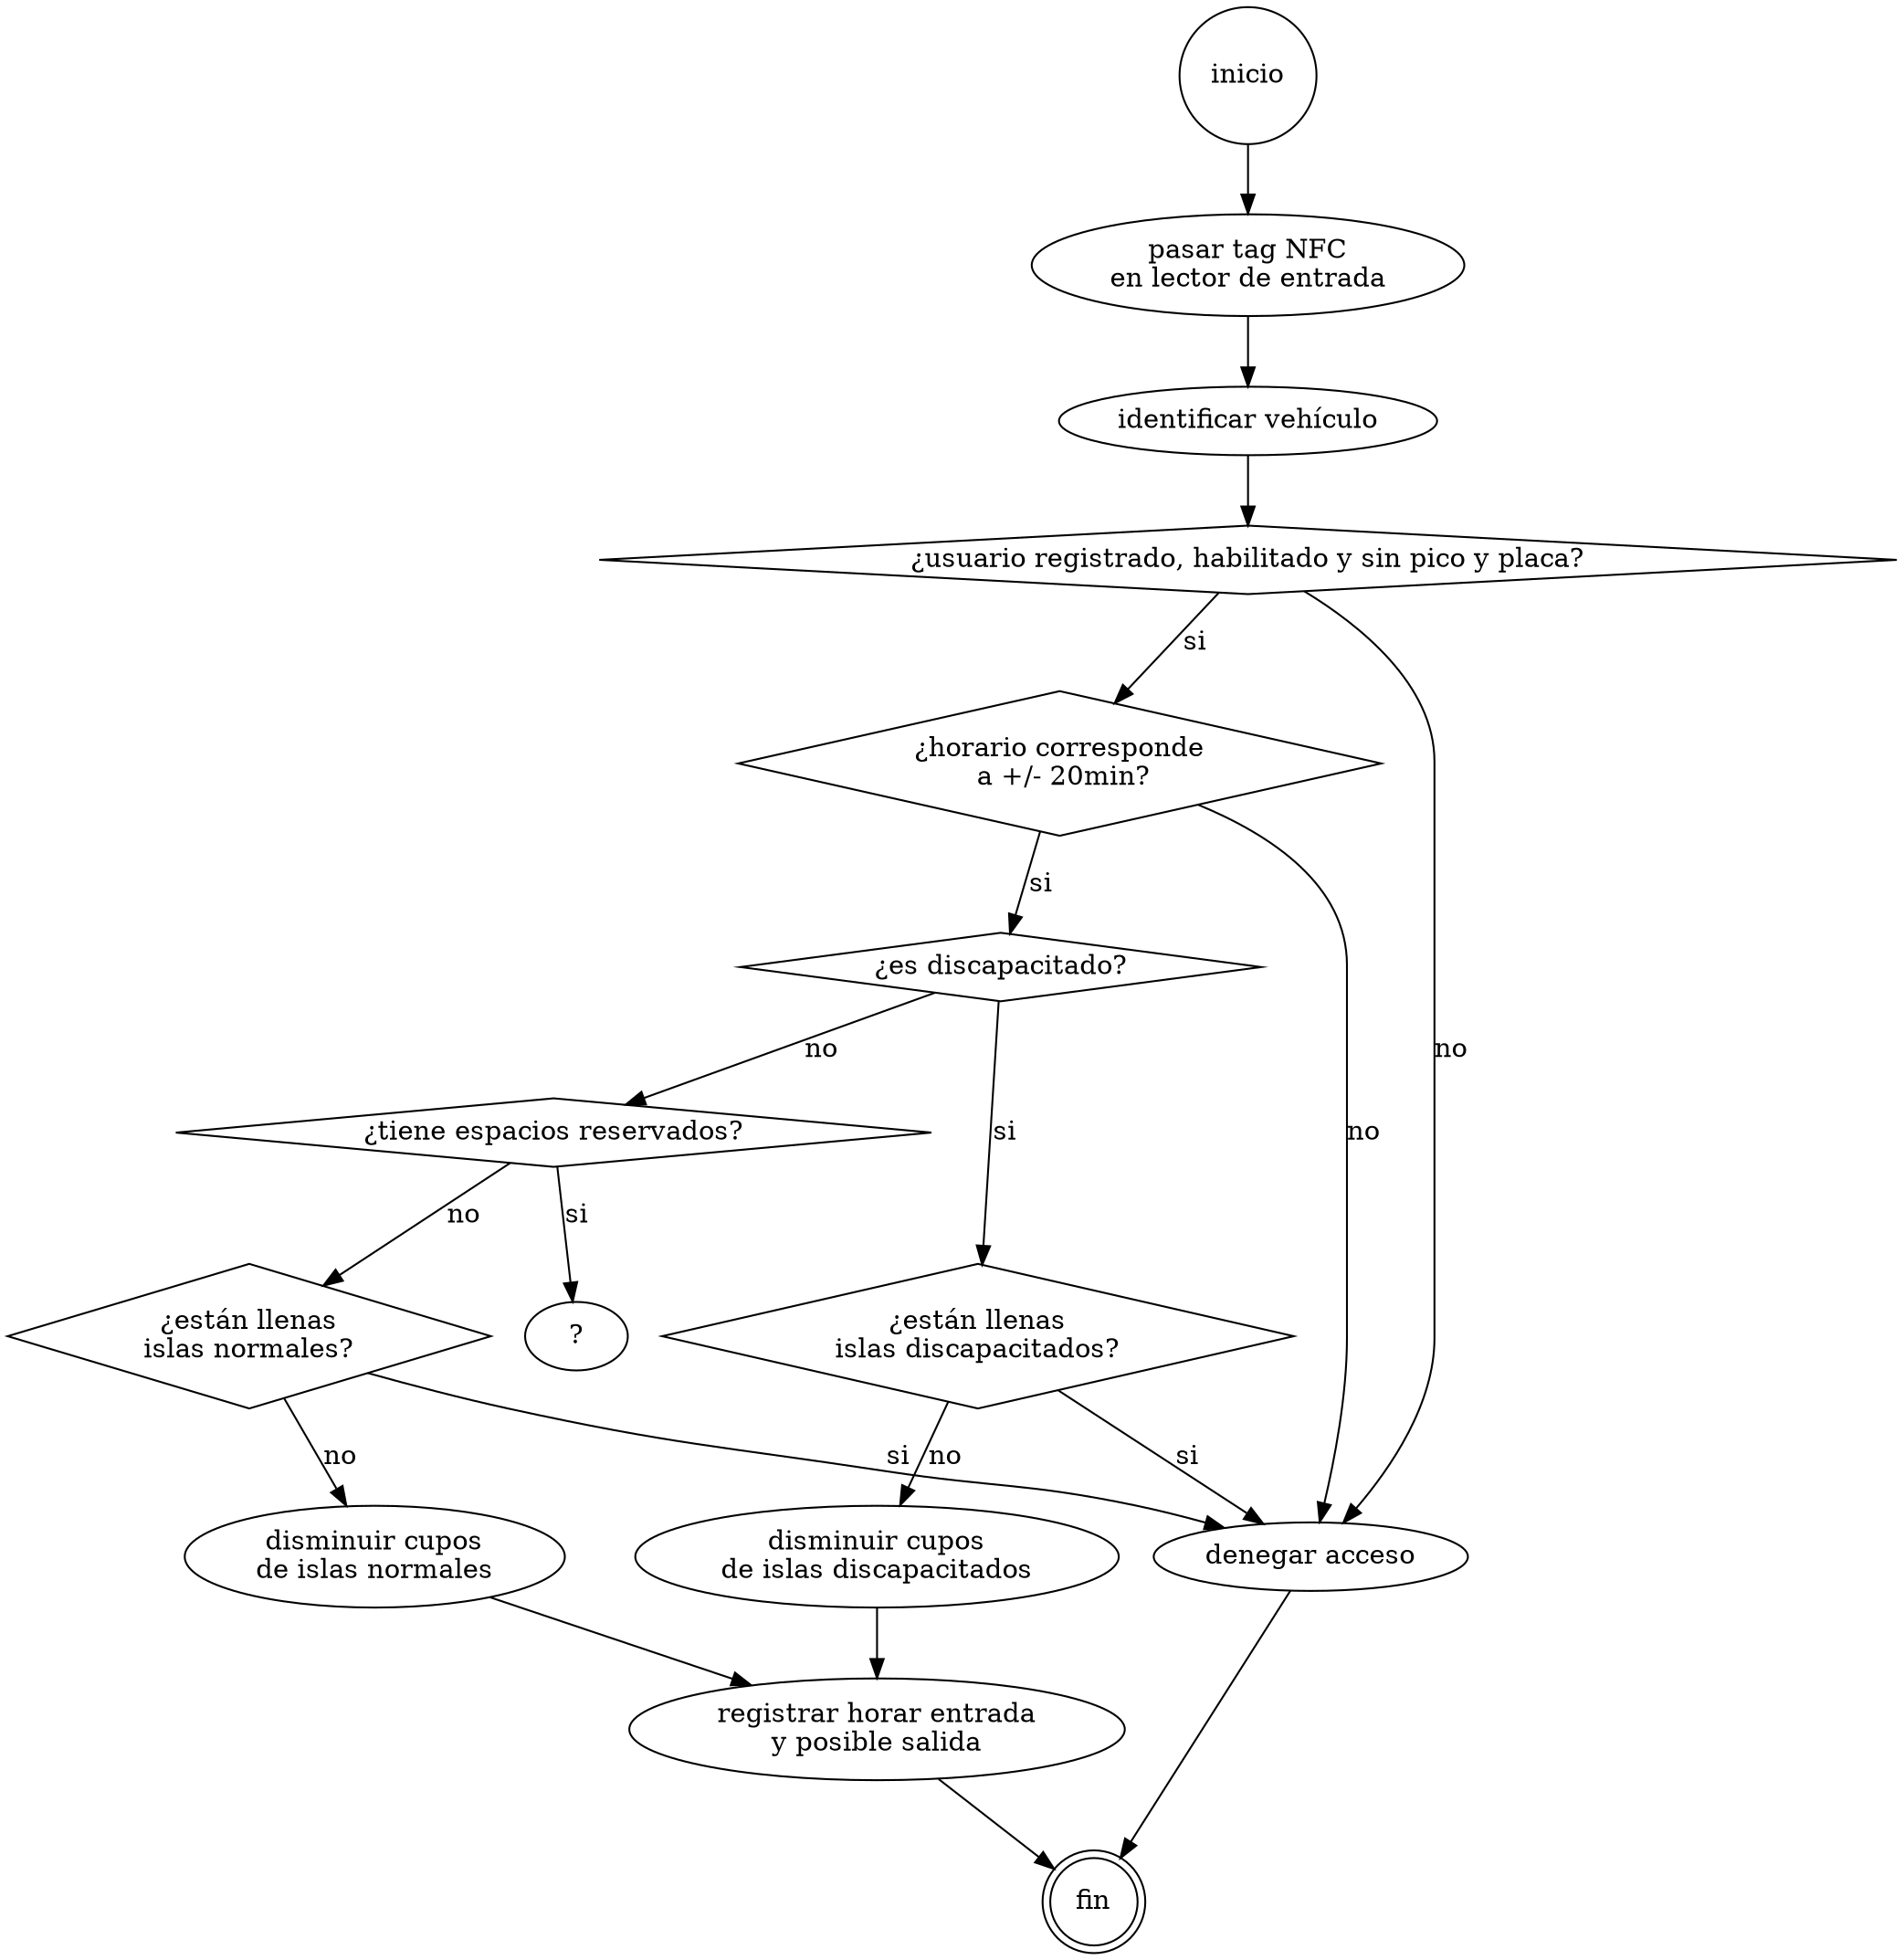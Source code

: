/*
  Proceso de Ingreso de Vehículo Automóvil.
  Author: Jorge Ulises Useche Cuellar
  DOT Reference :  http://www.graphviz.org/doc/info/lang.html
                   http://en.wikipedia.org/wiki/DOT_language
*/

digraph IngresoVehiculo {
  inicio -> tag_nfc -> id_veh -> usu_hab;

  usu_hab -> hor_corre [label=si];
  usu_hab -> denegar_acce [label=no];

  hor_corre -> es_disca [label=si];
  hor_corre -> denegar_acce [label=no];

  es_disca -> full_islas_disc [label=si];
  es_disca -> espa_reser [label=no];

  full_islas_disc -> denegar_acce [label=si];
  full_islas_disc -> islas_disc_m1 [label=no];

  islas_disc_m1 -> reg_ingreso;

  espa_reser -> no_se [label=si];
  espa_reser -> full_islas_norm [label=no];

  full_islas_norm -> islas_norm_m1 [label=no];
  full_islas_norm -> denegar_acce [label=si];

  islas_norm_m1 -> reg_ingreso;

  reg_ingreso -> fin;

  denegar_acce -> fin;


  tag_nfc [label="pasar tag NFC\nen lector de entrada"];
  id_veh [label="identificar vehículo"];
  usu_hab [label="¿usuario registrado, habilitado y sin pico y placa?"];
  hor_corre [label="¿horario corresponde\n a +/- 20min?"];
  es_disca [label="¿es discapacitado?"];
  full_islas_disc [label="¿están llenas\nislas discapacitados?"];
  islas_disc_m1 [label="disminuir cupos\nde islas discapacitados"];
  espa_reser [label="¿tiene espacios reservados?"];
  no_se [label="?"]
  full_islas_norm [label="¿están llenas\nislas normales?"];
  islas_norm_m1 [label="disminuir cupos\nde islas normales"];
  reg_ingreso [label="registrar horar entrada\ny posible salida"];
  denegar_acce [label="denegar acceso"];

  inicio [shape=circle];
  usu_hab, hor_corre, es_disca [shape=diamond];
  full_islas_norm, full_islas_disc, espa_reser [shape=diamond];
  fin [shape=doublecircle];
}
